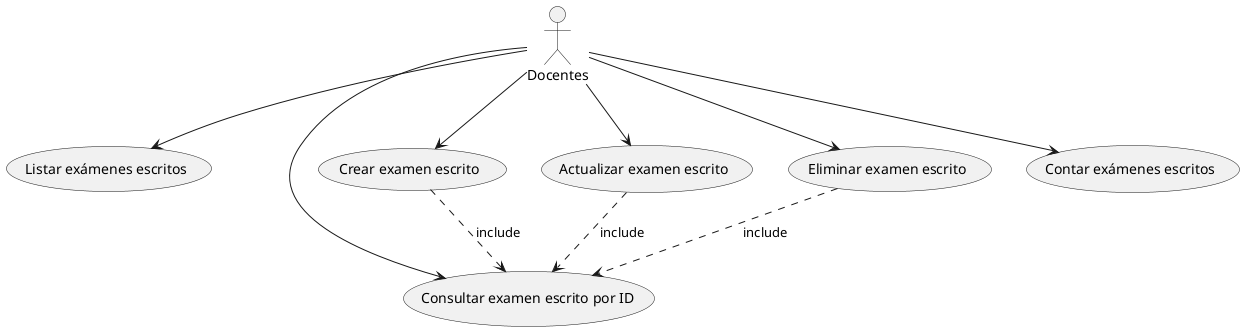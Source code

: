 @startuml
:Docentes:
:Docentes: --> (Listar exámenes escritos)
:Docentes: --> (Consultar examen escrito por ID)
:Docentes: --> (Crear examen escrito)
:Docentes: --> (Actualizar examen escrito)
:Docentes: --> (Eliminar examen escrito)
:Docentes: --> (Contar exámenes escritos)

(Crear examen escrito) ..> (Consultar examen escrito por ID): include
(Actualizar examen escrito) ..> (Consultar examen escrito por ID): include
(Eliminar examen escrito) ..> (Consultar examen escrito por ID): include

@enduml

